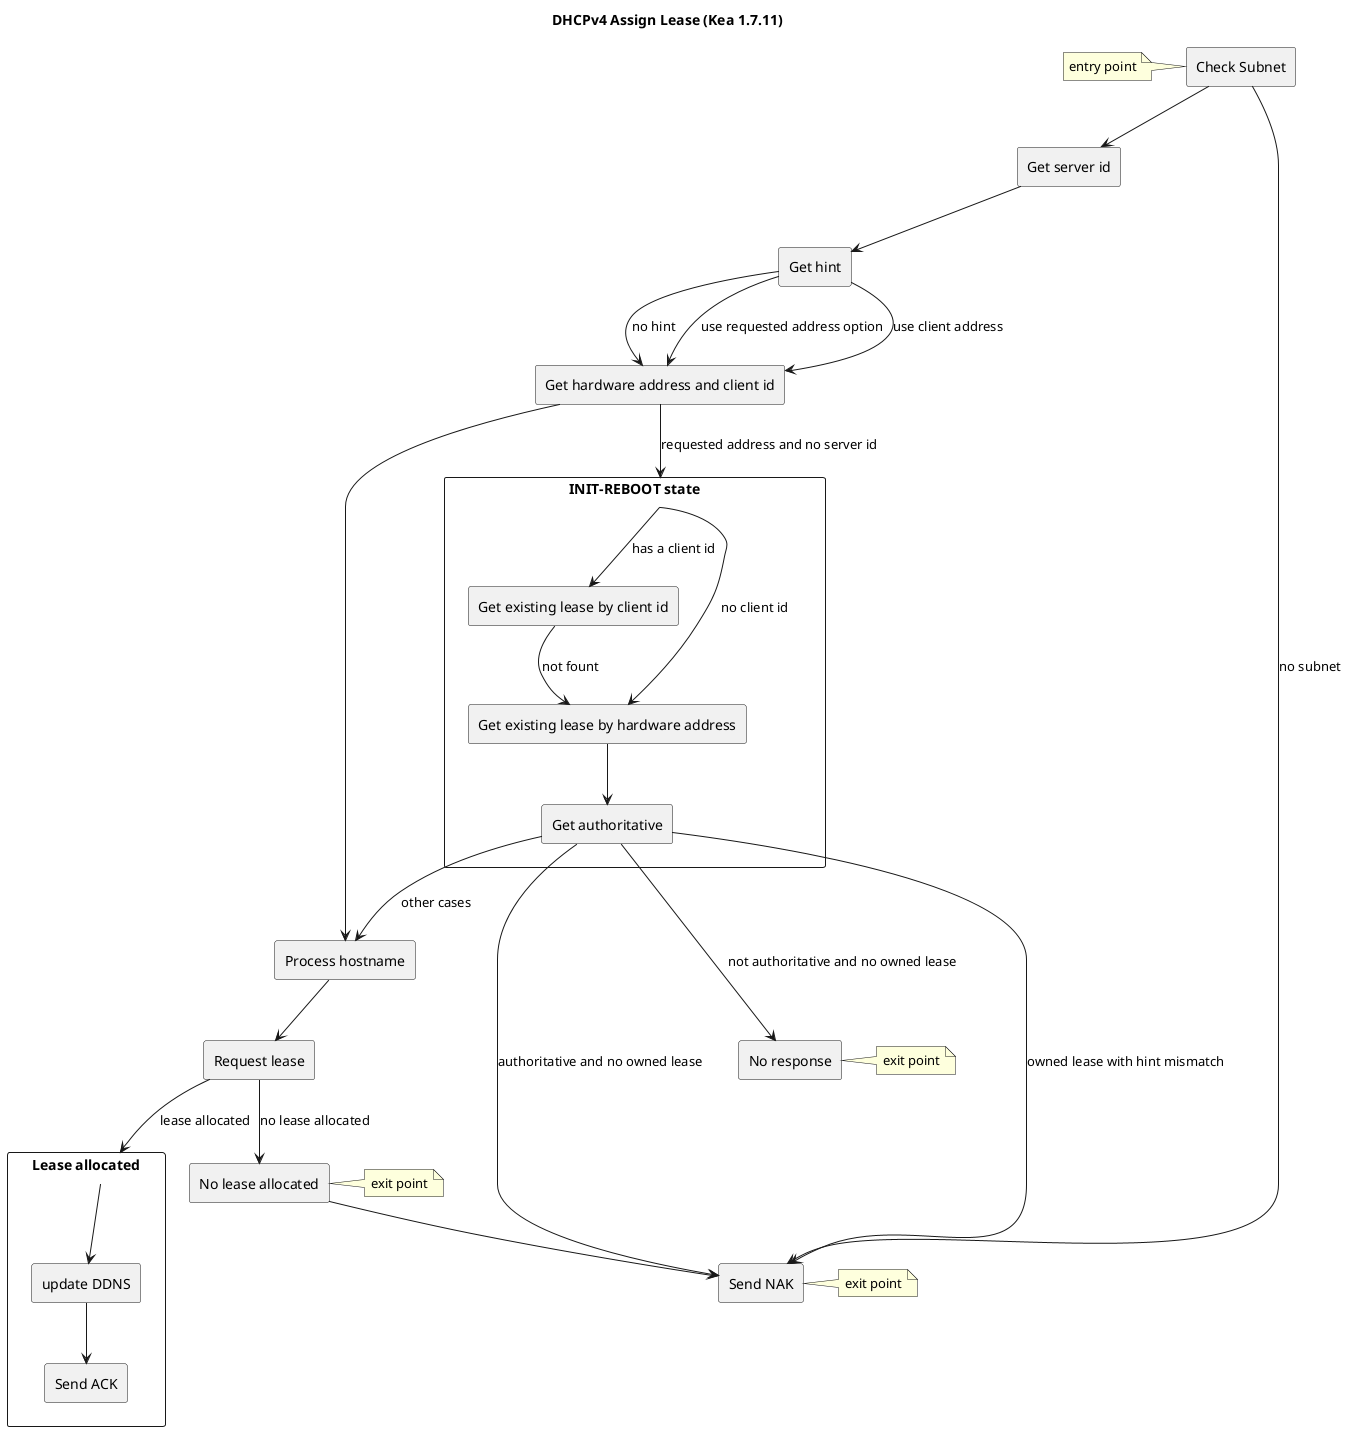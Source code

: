 @startuml

title DHCPv4 Assign Lease (Kea 1.7.11)

agent "Check Subnet" as subnet
note left : entry point

agent "Get server id" as server_id

agent "Get hint" as hint

agent "Get hardware address and client id" as ident

rectangle "INIT-REBOOT state" as init_reboot {
 agent "Get existing lease by client id" as by_client_id

 agent "Get existing lease by hardware address" as by_hw_addr

 agent "Get authoritative" as authoritative
}

agent "Process hostname" as hostname

agent "Request lease" as allocate

rectangle "Lease allocated" as allocated {
 agent "update DDNS" as ddns
 agent "Send ACK" as ack
}

agent "No lease allocated" as failed
note right : exit point

agent "Send NAK" as nak
note right : exit point

agent "No response" as no_response
note right : exit point

subnet --> server_id
subnet ---> nak : no subnet
server_id --> hint
hint --> ident : use requested address option
hint --> ident : use client address
hint --> ident : no hint
ident --> init_reboot : requested address and no server id
ident ---> hostname
init_reboot --> by_client_id : has a client id
init_reboot --> by_hw_addr : no client id
by_client_id --> by_hw_addr : not fount
by_hw_addr --> authoritative
authoritative ---> no_response : not authoritative and no owned lease
authoritative --> nak : owned lease with hint mismatch
authoritative --> nak : authoritative and no owned lease
authoritative --> hostname : other cases
hostname --> allocate
allocate --> allocated : lease allocated
allocated --> ddns
ddns --> ack
allocate --> failed : no lease allocated
failed --> nak

@enduml
